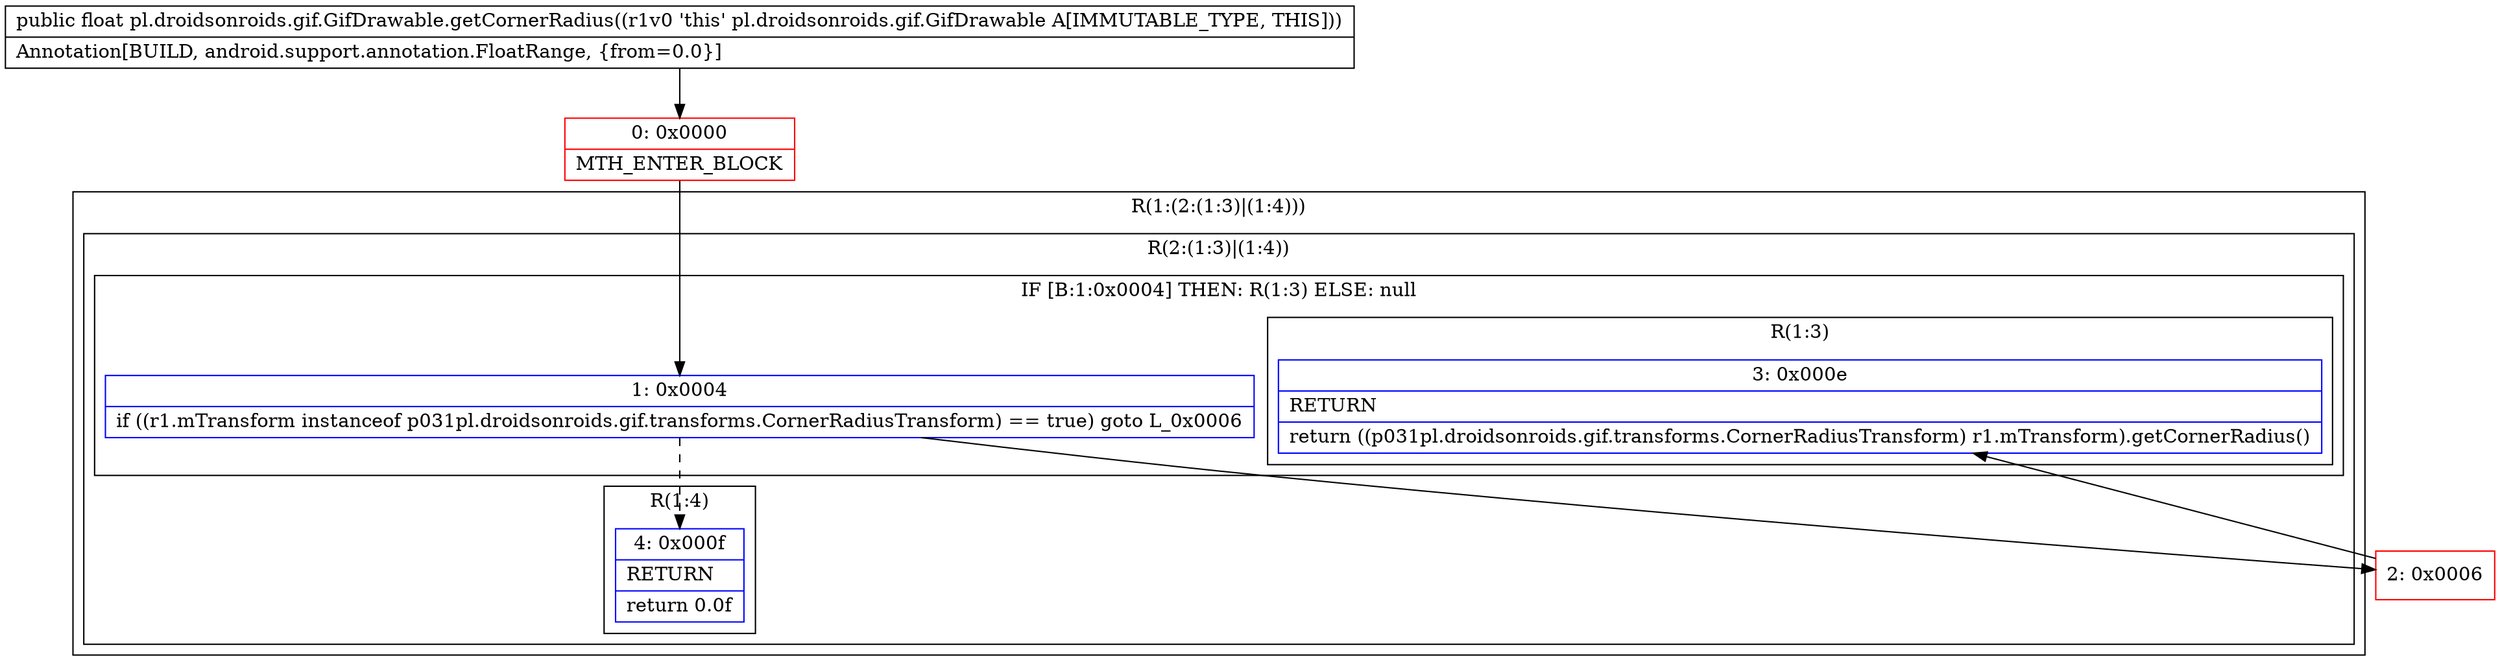 digraph "CFG forpl.droidsonroids.gif.GifDrawable.getCornerRadius()F" {
subgraph cluster_Region_1271822066 {
label = "R(1:(2:(1:3)|(1:4)))";
node [shape=record,color=blue];
subgraph cluster_Region_2077308004 {
label = "R(2:(1:3)|(1:4))";
node [shape=record,color=blue];
subgraph cluster_IfRegion_1823775695 {
label = "IF [B:1:0x0004] THEN: R(1:3) ELSE: null";
node [shape=record,color=blue];
Node_1 [shape=record,label="{1\:\ 0x0004|if ((r1.mTransform instanceof p031pl.droidsonroids.gif.transforms.CornerRadiusTransform) == true) goto L_0x0006\l}"];
subgraph cluster_Region_122714029 {
label = "R(1:3)";
node [shape=record,color=blue];
Node_3 [shape=record,label="{3\:\ 0x000e|RETURN\l|return ((p031pl.droidsonroids.gif.transforms.CornerRadiusTransform) r1.mTransform).getCornerRadius()\l}"];
}
}
subgraph cluster_Region_1058138195 {
label = "R(1:4)";
node [shape=record,color=blue];
Node_4 [shape=record,label="{4\:\ 0x000f|RETURN\l|return 0.0f\l}"];
}
}
}
Node_0 [shape=record,color=red,label="{0\:\ 0x0000|MTH_ENTER_BLOCK\l}"];
Node_2 [shape=record,color=red,label="{2\:\ 0x0006}"];
MethodNode[shape=record,label="{public float pl.droidsonroids.gif.GifDrawable.getCornerRadius((r1v0 'this' pl.droidsonroids.gif.GifDrawable A[IMMUTABLE_TYPE, THIS]))  | Annotation[BUILD, android.support.annotation.FloatRange, \{from=0.0\}]\l}"];
MethodNode -> Node_0;
Node_1 -> Node_2;
Node_1 -> Node_4[style=dashed];
Node_0 -> Node_1;
Node_2 -> Node_3;
}

